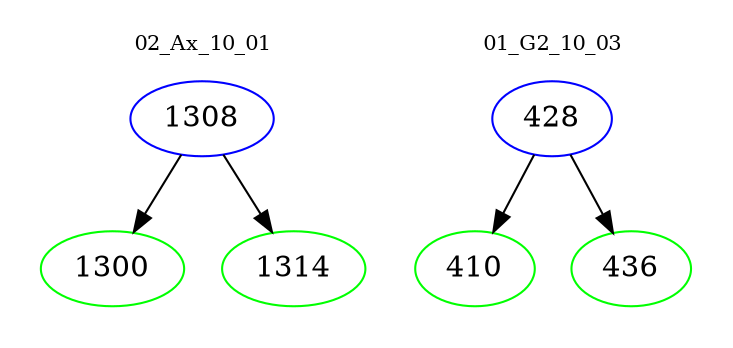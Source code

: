 digraph{
subgraph cluster_0 {
color = white
label = "02_Ax_10_01";
fontsize=10;
T0_1308 [label="1308", color="blue"]
T0_1308 -> T0_1300 [color="black"]
T0_1300 [label="1300", color="green"]
T0_1308 -> T0_1314 [color="black"]
T0_1314 [label="1314", color="green"]
}
subgraph cluster_1 {
color = white
label = "01_G2_10_03";
fontsize=10;
T1_428 [label="428", color="blue"]
T1_428 -> T1_410 [color="black"]
T1_410 [label="410", color="green"]
T1_428 -> T1_436 [color="black"]
T1_436 [label="436", color="green"]
}
}
